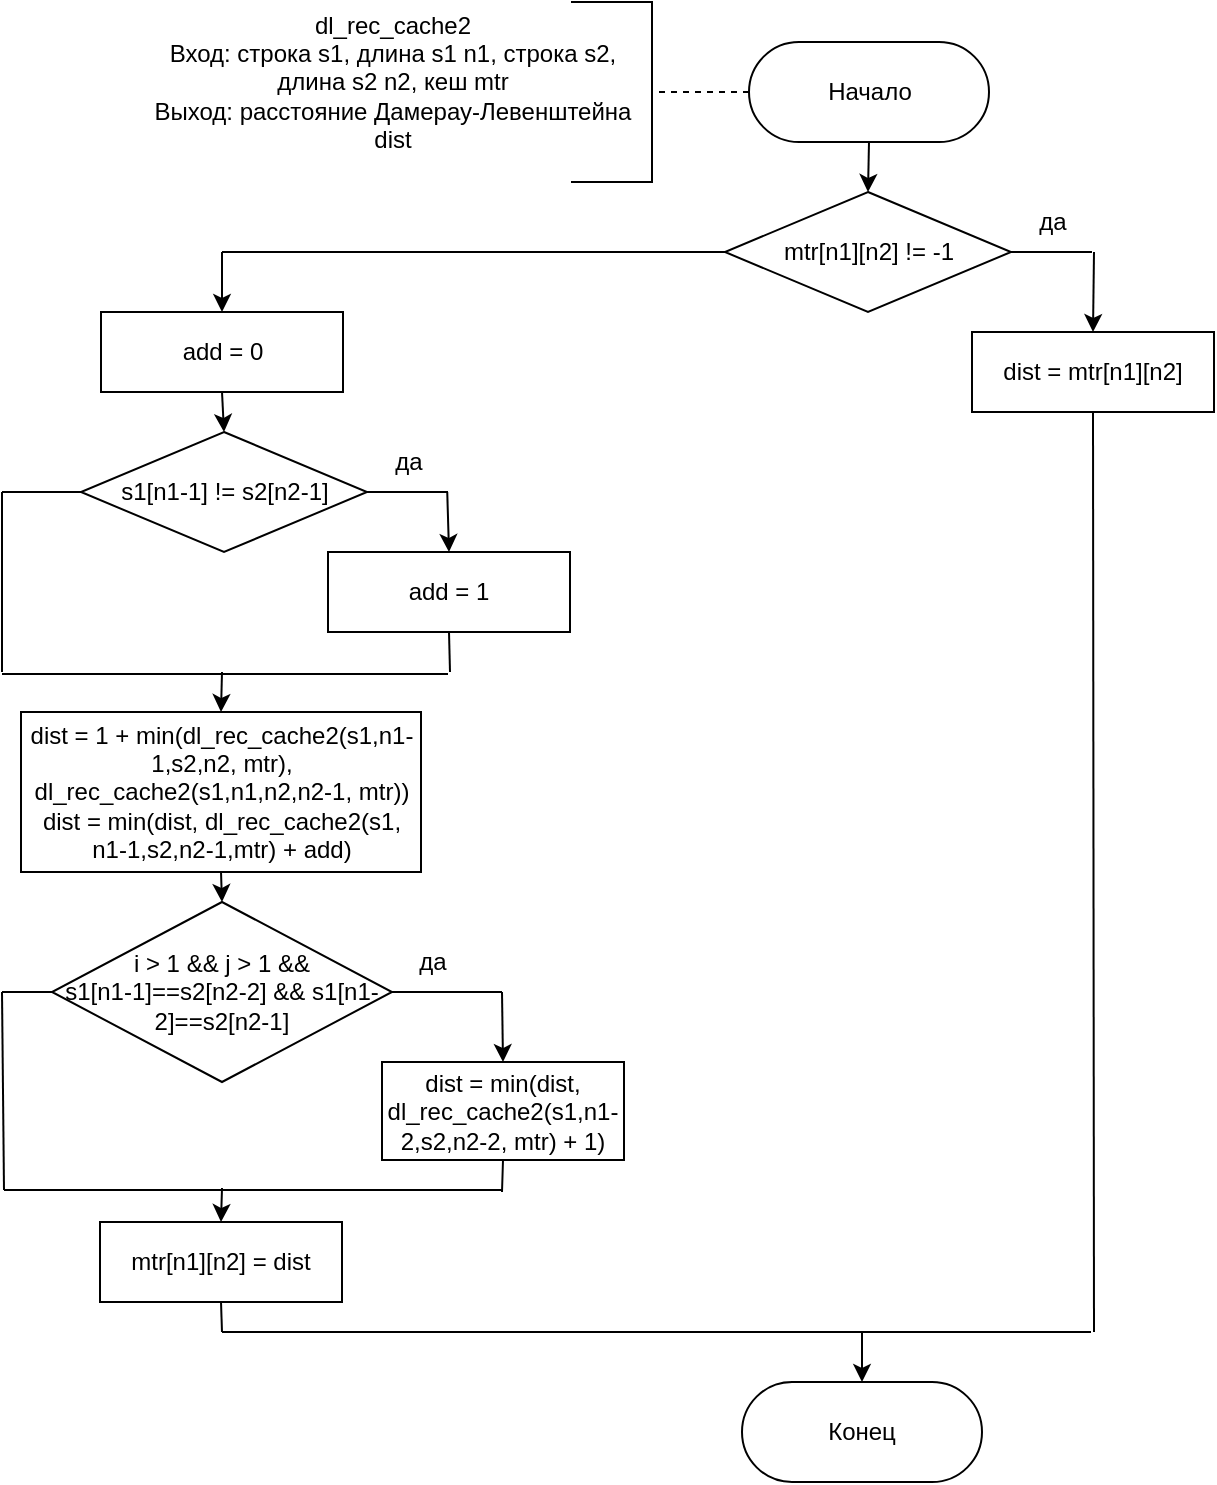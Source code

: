 <mxfile version="20.5.3" type="device"><diagram id="PKrw68s-FcHz-RrZCr9i" name="Page-1"><mxGraphModel dx="1817" dy="1736" grid="1" gridSize="10" guides="1" tooltips="1" connect="1" arrows="1" fold="1" page="1" pageScale="1" pageWidth="827" pageHeight="1169" math="0" shadow="0"><root><mxCell id="0"/><mxCell id="1" parent="0"/><mxCell id="Gvd8Ezxa3fLg7O33Pl0G-1" value="Начало" style="rounded=1;whiteSpace=wrap;html=1;arcSize=50;" parent="1" vertex="1"><mxGeometry x="323.5" y="-135" width="120" height="50" as="geometry"/></mxCell><mxCell id="Gvd8Ezxa3fLg7O33Pl0G-6" value="dl_rec_cache2&lt;br&gt;Вход: строка s1, длина s1 n1, строка s2, длина s2 n2, кеш mtr&lt;br&gt;Выход: расстояние Дамерау-Левенштейна dist" style="text;html=1;strokeColor=none;fillColor=none;align=center;verticalAlign=middle;whiteSpace=wrap;rounded=0;" parent="1" vertex="1"><mxGeometry x="20.0" y="-140" width="250.5" height="50" as="geometry"/></mxCell><mxCell id="7Xwj2gsnW8v6YeENi7_U-6" value="" style="shape=partialRectangle;whiteSpace=wrap;html=1;bottom=1;right=1;left=1;top=0;fillColor=none;routingCenterX=-0.5;rotation=-90;" parent="1" vertex="1"><mxGeometry x="210" y="-130" width="90" height="40" as="geometry"/></mxCell><mxCell id="7Xwj2gsnW8v6YeENi7_U-9" value="" style="endArrow=none;dashed=1;html=1;exitX=0;exitY=0.5;exitDx=0;exitDy=0;entryX=0.5;entryY=1;entryDx=0;entryDy=0;" parent="1" source="Gvd8Ezxa3fLg7O33Pl0G-1" target="7Xwj2gsnW8v6YeENi7_U-6" edge="1"><mxGeometry width="50" height="50" relative="1" as="geometry"><mxPoint x="444.5" y="374.5" as="sourcePoint"/><mxPoint x="494.5" y="-110" as="targetPoint"/></mxGeometry></mxCell><mxCell id="V6d8llcOXIMw39ULJ3pH-1" value="mtr[n1][n2] != -1" style="rhombus;whiteSpace=wrap;html=1;" parent="1" vertex="1"><mxGeometry x="311.5" y="-60" width="143" height="60" as="geometry"/></mxCell><mxCell id="V6d8llcOXIMw39ULJ3pH-2" value="" style="endArrow=none;html=1;entryX=1;entryY=0.5;entryDx=0;entryDy=0;" parent="1" target="V6d8llcOXIMw39ULJ3pH-1" edge="1"><mxGeometry width="50" height="50" relative="1" as="geometry"><mxPoint x="495" y="-30" as="sourcePoint"/><mxPoint x="464.5" y="75" as="targetPoint"/></mxGeometry></mxCell><mxCell id="V6d8llcOXIMw39ULJ3pH-4" value="да" style="text;html=1;align=center;verticalAlign=middle;resizable=0;points=[];autosize=1;strokeColor=none;fillColor=none;" parent="1" vertex="1"><mxGeometry x="454.5" y="-60" width="40" height="30" as="geometry"/></mxCell><mxCell id="V6d8llcOXIMw39ULJ3pH-6" value="" style="endArrow=none;html=1;rounded=0;entryX=0;entryY=0.5;entryDx=0;entryDy=0;" parent="1" target="V6d8llcOXIMw39ULJ3pH-1" edge="1"><mxGeometry width="50" height="50" relative="1" as="geometry"><mxPoint x="60" y="-30" as="sourcePoint"/><mxPoint x="182" y="-50" as="targetPoint"/></mxGeometry></mxCell><mxCell id="V6d8llcOXIMw39ULJ3pH-28" value="" style="endArrow=none;html=1;rounded=0;entryX=0.5;entryY=1;entryDx=0;entryDy=0;" parent="1" target="V6d8llcOXIMw39ULJ3pH-30" edge="1"><mxGeometry width="50" height="50" relative="1" as="geometry"><mxPoint x="496" y="510" as="sourcePoint"/><mxPoint x="500" y="127" as="targetPoint"/></mxGeometry></mxCell><mxCell id="V6d8llcOXIMw39ULJ3pH-30" value="dist = mtr[n1][n2]" style="rounded=0;whiteSpace=wrap;html=1;" parent="1" vertex="1"><mxGeometry x="435.0" y="10" width="121" height="40" as="geometry"/></mxCell><mxCell id="V6d8llcOXIMw39ULJ3pH-33" value="s1[n1-1] != s2[n2-1]" style="rhombus;whiteSpace=wrap;html=1;" parent="1" vertex="1"><mxGeometry x="-10.5" y="60" width="143" height="60" as="geometry"/></mxCell><mxCell id="V6d8llcOXIMw39ULJ3pH-34" value="" style="endArrow=none;html=1;entryX=1;entryY=0.5;entryDx=0;entryDy=0;" parent="1" target="V6d8llcOXIMw39ULJ3pH-33" edge="1"><mxGeometry width="50" height="50" relative="1" as="geometry"><mxPoint x="173" y="90" as="sourcePoint"/><mxPoint x="142.5" y="195" as="targetPoint"/></mxGeometry></mxCell><mxCell id="V6d8llcOXIMw39ULJ3pH-36" value="да" style="text;html=1;align=center;verticalAlign=middle;resizable=0;points=[];autosize=1;strokeColor=none;fillColor=none;" parent="1" vertex="1"><mxGeometry x="132.5" y="60" width="40" height="30" as="geometry"/></mxCell><mxCell id="V6d8llcOXIMw39ULJ3pH-39" value="add = 0" style="rounded=0;whiteSpace=wrap;html=1;" parent="1" vertex="1"><mxGeometry x="-0.5" width="121" height="40" as="geometry"/></mxCell><mxCell id="V6d8llcOXIMw39ULJ3pH-40" value="add = 1" style="rounded=0;whiteSpace=wrap;html=1;" parent="1" vertex="1"><mxGeometry x="113.0" y="120" width="121" height="40" as="geometry"/></mxCell><mxCell id="V6d8llcOXIMw39ULJ3pH-41" value="" style="endArrow=none;html=1;rounded=0;entryX=0;entryY=0.5;entryDx=0;entryDy=0;" parent="1" target="V6d8llcOXIMw39ULJ3pH-33" edge="1"><mxGeometry width="50" height="50" relative="1" as="geometry"><mxPoint x="-50" y="90" as="sourcePoint"/><mxPoint x="-140" y="70" as="targetPoint"/></mxGeometry></mxCell><mxCell id="V6d8llcOXIMw39ULJ3pH-42" value="" style="endArrow=none;html=1;rounded=0;" parent="1" edge="1"><mxGeometry width="50" height="50" relative="1" as="geometry"><mxPoint x="-50" y="180" as="sourcePoint"/><mxPoint x="-50" y="90" as="targetPoint"/></mxGeometry></mxCell><mxCell id="V6d8llcOXIMw39ULJ3pH-43" value="" style="endArrow=none;html=1;rounded=0;entryX=0.5;entryY=1;entryDx=0;entryDy=0;" parent="1" target="V6d8llcOXIMw39ULJ3pH-40" edge="1"><mxGeometry width="50" height="50" relative="1" as="geometry"><mxPoint x="174" y="180" as="sourcePoint"/><mxPoint x="-140" y="70" as="targetPoint"/></mxGeometry></mxCell><mxCell id="V6d8llcOXIMw39ULJ3pH-44" value="" style="endArrow=none;html=1;rounded=0;" parent="1" edge="1"><mxGeometry width="50" height="50" relative="1" as="geometry"><mxPoint x="-50" y="181" as="sourcePoint"/><mxPoint x="173" y="181" as="targetPoint"/></mxGeometry></mxCell><mxCell id="V6d8llcOXIMw39ULJ3pH-45" value="dist = 1 + min(dl_rec_cache2(s1,n1-1,s2,n2, mtr), dl_rec_cache2(s1,n1,n2,n2-1, mtr))&lt;br&gt;dist = min(dist, dl_rec_cache2(s1, n1-1,s2,n2-1,mtr) + add)" style="rounded=0;whiteSpace=wrap;html=1;" parent="1" vertex="1"><mxGeometry x="-40.5" y="200" width="200" height="80" as="geometry"/></mxCell><mxCell id="V6d8llcOXIMw39ULJ3pH-47" value="i &amp;gt; 1 &amp;amp;&amp;amp; j &amp;gt; 1 &amp;amp;&amp;amp; &lt;br&gt;s1[n1-1]==s2[n2-2] &amp;amp;&amp;amp; s1[n1-2]==s2[n2-1]" style="rhombus;whiteSpace=wrap;html=1;" parent="1" vertex="1"><mxGeometry x="-25" y="295" width="170" height="90" as="geometry"/></mxCell><mxCell id="V6d8llcOXIMw39ULJ3pH-48" value="" style="endArrow=none;html=1;entryX=1;entryY=0.5;entryDx=0;entryDy=0;" parent="1" target="V6d8llcOXIMw39ULJ3pH-47" edge="1"><mxGeometry width="50" height="50" relative="1" as="geometry"><mxPoint x="200" y="340" as="sourcePoint"/><mxPoint x="143.5" y="426" as="targetPoint"/></mxGeometry></mxCell><mxCell id="V6d8llcOXIMw39ULJ3pH-50" value="да" style="text;html=1;align=center;verticalAlign=middle;resizable=0;points=[];autosize=1;strokeColor=none;fillColor=none;" parent="1" vertex="1"><mxGeometry x="145" y="310" width="40" height="30" as="geometry"/></mxCell><mxCell id="V6d8llcOXIMw39ULJ3pH-51" value="dist = min(dist, dl_rec_cache2(s1,n1-2,s2,n2-2, mtr) + 1)" style="rounded=0;whiteSpace=wrap;html=1;" parent="1" vertex="1"><mxGeometry x="140" y="375" width="121" height="49" as="geometry"/></mxCell><mxCell id="V6d8llcOXIMw39ULJ3pH-52" value="" style="endArrow=none;html=1;rounded=0;entryX=0;entryY=0.5;entryDx=0;entryDy=0;" parent="1" target="V6d8llcOXIMw39ULJ3pH-47" edge="1"><mxGeometry width="50" height="50" relative="1" as="geometry"><mxPoint x="-50" y="340" as="sourcePoint"/><mxPoint x="-25" y="341" as="targetPoint"/></mxGeometry></mxCell><mxCell id="V6d8llcOXIMw39ULJ3pH-53" value="" style="endArrow=none;html=1;rounded=0;" parent="1" edge="1"><mxGeometry width="50" height="50" relative="1" as="geometry"><mxPoint x="-49" y="439" as="sourcePoint"/><mxPoint x="-50" y="340" as="targetPoint"/></mxGeometry></mxCell><mxCell id="V6d8llcOXIMw39ULJ3pH-54" value="" style="endArrow=none;html=1;rounded=0;entryX=0.5;entryY=1;entryDx=0;entryDy=0;" parent="1" target="V6d8llcOXIMw39ULJ3pH-51" edge="1"><mxGeometry width="50" height="50" relative="1" as="geometry"><mxPoint x="200" y="440" as="sourcePoint"/><mxPoint x="174.5" y="392" as="targetPoint"/></mxGeometry></mxCell><mxCell id="V6d8llcOXIMw39ULJ3pH-55" value="" style="endArrow=none;html=1;rounded=0;" parent="1" edge="1"><mxGeometry width="50" height="50" relative="1" as="geometry"><mxPoint x="-49" y="439" as="sourcePoint"/><mxPoint x="200" y="439" as="targetPoint"/></mxGeometry></mxCell><mxCell id="V6d8llcOXIMw39ULJ3pH-58" value="Конец" style="rounded=1;whiteSpace=wrap;html=1;arcSize=50;" parent="1" vertex="1"><mxGeometry x="320" y="535" width="120" height="50" as="geometry"/></mxCell><mxCell id="V6d8llcOXIMw39ULJ3pH-60" value="" style="endArrow=none;html=1;rounded=0;" parent="1" edge="1"><mxGeometry width="50" height="50" relative="1" as="geometry"><mxPoint x="60" y="510" as="sourcePoint"/><mxPoint x="494.5" y="510" as="targetPoint"/></mxGeometry></mxCell><mxCell id="T5Od80FCvVImNV5NobB3-1" value="mtr[n1][n2] = dist" style="rounded=0;whiteSpace=wrap;html=1;" parent="1" vertex="1"><mxGeometry x="-1.0" y="455" width="121" height="40" as="geometry"/></mxCell><mxCell id="T5Od80FCvVImNV5NobB3-2" value="" style="endArrow=none;html=1;rounded=0;entryX=0.5;entryY=1;entryDx=0;entryDy=0;" parent="1" target="T5Od80FCvVImNV5NobB3-1" edge="1"><mxGeometry width="50" height="50" relative="1" as="geometry"><mxPoint x="60" y="510" as="sourcePoint"/><mxPoint x="390" y="390" as="targetPoint"/></mxGeometry></mxCell><mxCell id="TEu001A8DeuZ6bMmrf2s-1" value="" style="endArrow=classic;html=1;rounded=0;exitX=0.5;exitY=1;exitDx=0;exitDy=0;entryX=0.5;entryY=0;entryDx=0;entryDy=0;" parent="1" source="Gvd8Ezxa3fLg7O33Pl0G-1" target="V6d8llcOXIMw39ULJ3pH-1" edge="1"><mxGeometry width="50" height="50" relative="1" as="geometry"><mxPoint x="390" y="-80" as="sourcePoint"/><mxPoint x="260" y="-190" as="targetPoint"/></mxGeometry></mxCell><mxCell id="TEu001A8DeuZ6bMmrf2s-2" value="" style="endArrow=classic;html=1;rounded=0;entryX=0.5;entryY=0;entryDx=0;entryDy=0;" parent="1" target="V6d8llcOXIMw39ULJ3pH-30" edge="1"><mxGeometry width="50" height="50" relative="1" as="geometry"><mxPoint x="496" y="-30" as="sourcePoint"/><mxPoint x="260" y="-90" as="targetPoint"/></mxGeometry></mxCell><mxCell id="TEu001A8DeuZ6bMmrf2s-3" value="" style="endArrow=classic;html=1;rounded=0;entryX=0.5;entryY=0;entryDx=0;entryDy=0;" parent="1" target="V6d8llcOXIMw39ULJ3pH-39" edge="1"><mxGeometry width="50" height="50" relative="1" as="geometry"><mxPoint x="60" y="-30" as="sourcePoint"/><mxPoint x="260" y="10" as="targetPoint"/></mxGeometry></mxCell><mxCell id="TEu001A8DeuZ6bMmrf2s-4" value="" style="endArrow=classic;html=1;rounded=0;exitX=0.5;exitY=1;exitDx=0;exitDy=0;entryX=0.5;entryY=0;entryDx=0;entryDy=0;" parent="1" source="V6d8llcOXIMw39ULJ3pH-39" target="V6d8llcOXIMw39ULJ3pH-33" edge="1"><mxGeometry width="50" height="50" relative="1" as="geometry"><mxPoint x="210" y="60" as="sourcePoint"/><mxPoint x="260" y="10" as="targetPoint"/></mxGeometry></mxCell><mxCell id="TEu001A8DeuZ6bMmrf2s-5" value="" style="endArrow=classic;html=1;rounded=0;exitX=1.003;exitY=1;exitDx=0;exitDy=0;exitPerimeter=0;entryX=0.5;entryY=0;entryDx=0;entryDy=0;" parent="1" source="V6d8llcOXIMw39ULJ3pH-36" target="V6d8llcOXIMw39ULJ3pH-40" edge="1"><mxGeometry width="50" height="50" relative="1" as="geometry"><mxPoint x="210" y="60" as="sourcePoint"/><mxPoint x="260" y="10" as="targetPoint"/></mxGeometry></mxCell><mxCell id="TEu001A8DeuZ6bMmrf2s-6" value="" style="endArrow=classic;html=1;rounded=0;entryX=0.5;entryY=0;entryDx=0;entryDy=0;" parent="1" target="V6d8llcOXIMw39ULJ3pH-45" edge="1"><mxGeometry width="50" height="50" relative="1" as="geometry"><mxPoint x="60" y="180" as="sourcePoint"/><mxPoint x="260" y="210" as="targetPoint"/></mxGeometry></mxCell><mxCell id="TEu001A8DeuZ6bMmrf2s-7" value="" style="endArrow=classic;html=1;rounded=0;exitX=0.5;exitY=1;exitDx=0;exitDy=0;entryX=0.5;entryY=0;entryDx=0;entryDy=0;" parent="1" source="V6d8llcOXIMw39ULJ3pH-45" target="V6d8llcOXIMw39ULJ3pH-47" edge="1"><mxGeometry width="50" height="50" relative="1" as="geometry"><mxPoint x="210" y="260" as="sourcePoint"/><mxPoint x="260" y="210" as="targetPoint"/></mxGeometry></mxCell><mxCell id="TEu001A8DeuZ6bMmrf2s-8" value="" style="endArrow=classic;html=1;rounded=0;entryX=0.5;entryY=0;entryDx=0;entryDy=0;" parent="1" target="V6d8llcOXIMw39ULJ3pH-51" edge="1"><mxGeometry width="50" height="50" relative="1" as="geometry"><mxPoint x="200" y="340" as="sourcePoint"/><mxPoint x="260" y="210" as="targetPoint"/></mxGeometry></mxCell><mxCell id="TEu001A8DeuZ6bMmrf2s-9" value="" style="endArrow=classic;html=1;rounded=0;entryX=0.5;entryY=0;entryDx=0;entryDy=0;" parent="1" target="V6d8llcOXIMw39ULJ3pH-58" edge="1"><mxGeometry width="50" height="50" relative="1" as="geometry"><mxPoint x="380" y="510" as="sourcePoint"/><mxPoint x="260" y="310" as="targetPoint"/></mxGeometry></mxCell><mxCell id="OUPzChGwWjE9S5jlM-b4-1" value="" style="endArrow=classic;html=1;rounded=0;entryX=0.5;entryY=0;entryDx=0;entryDy=0;" parent="1" target="T5Od80FCvVImNV5NobB3-1" edge="1"><mxGeometry width="50" height="50" relative="1" as="geometry"><mxPoint x="60" y="438" as="sourcePoint"/><mxPoint x="59.5" y="453" as="targetPoint"/></mxGeometry></mxCell></root></mxGraphModel></diagram></mxfile>